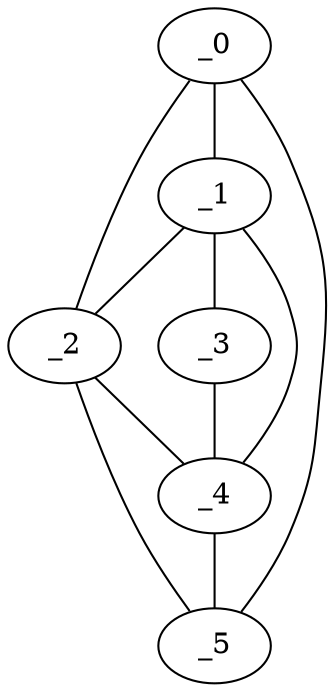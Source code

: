 graph "obj2__335.gxl" {
	_0	 [x=23,
		y=44];
	_1	 [x=39,
		y=8];
	_0 -- _1	 [valence=1];
	_2	 [x=39,
		y=12];
	_0 -- _2	 [valence=2];
	_5	 [x=53,
		y=7];
	_0 -- _5	 [valence=1];
	_1 -- _2	 [valence=2];
	_3	 [x=45,
		y=2];
	_1 -- _3	 [valence=1];
	_4	 [x=50,
		y=4];
	_1 -- _4	 [valence=2];
	_2 -- _4	 [valence=2];
	_2 -- _5	 [valence=2];
	_3 -- _4	 [valence=1];
	_4 -- _5	 [valence=1];
}
